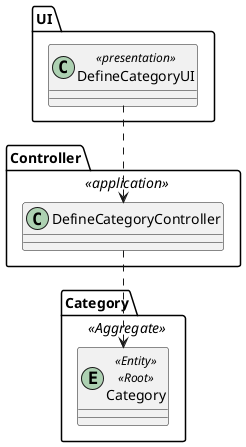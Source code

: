 @startuml
skinparam classAttributeIconSize 0

package UI {
class DefineCategoryUI <<presentation>> {
}
}

package Controller <<application>>{
class DefineCategoryController {

}
}

package Category <<Aggregate>>{

entity Category <<Entity>> <<Root>> {
}



DefineCategoryUI ..> DefineCategoryController
DefineCategoryController ..> Category
@enduml